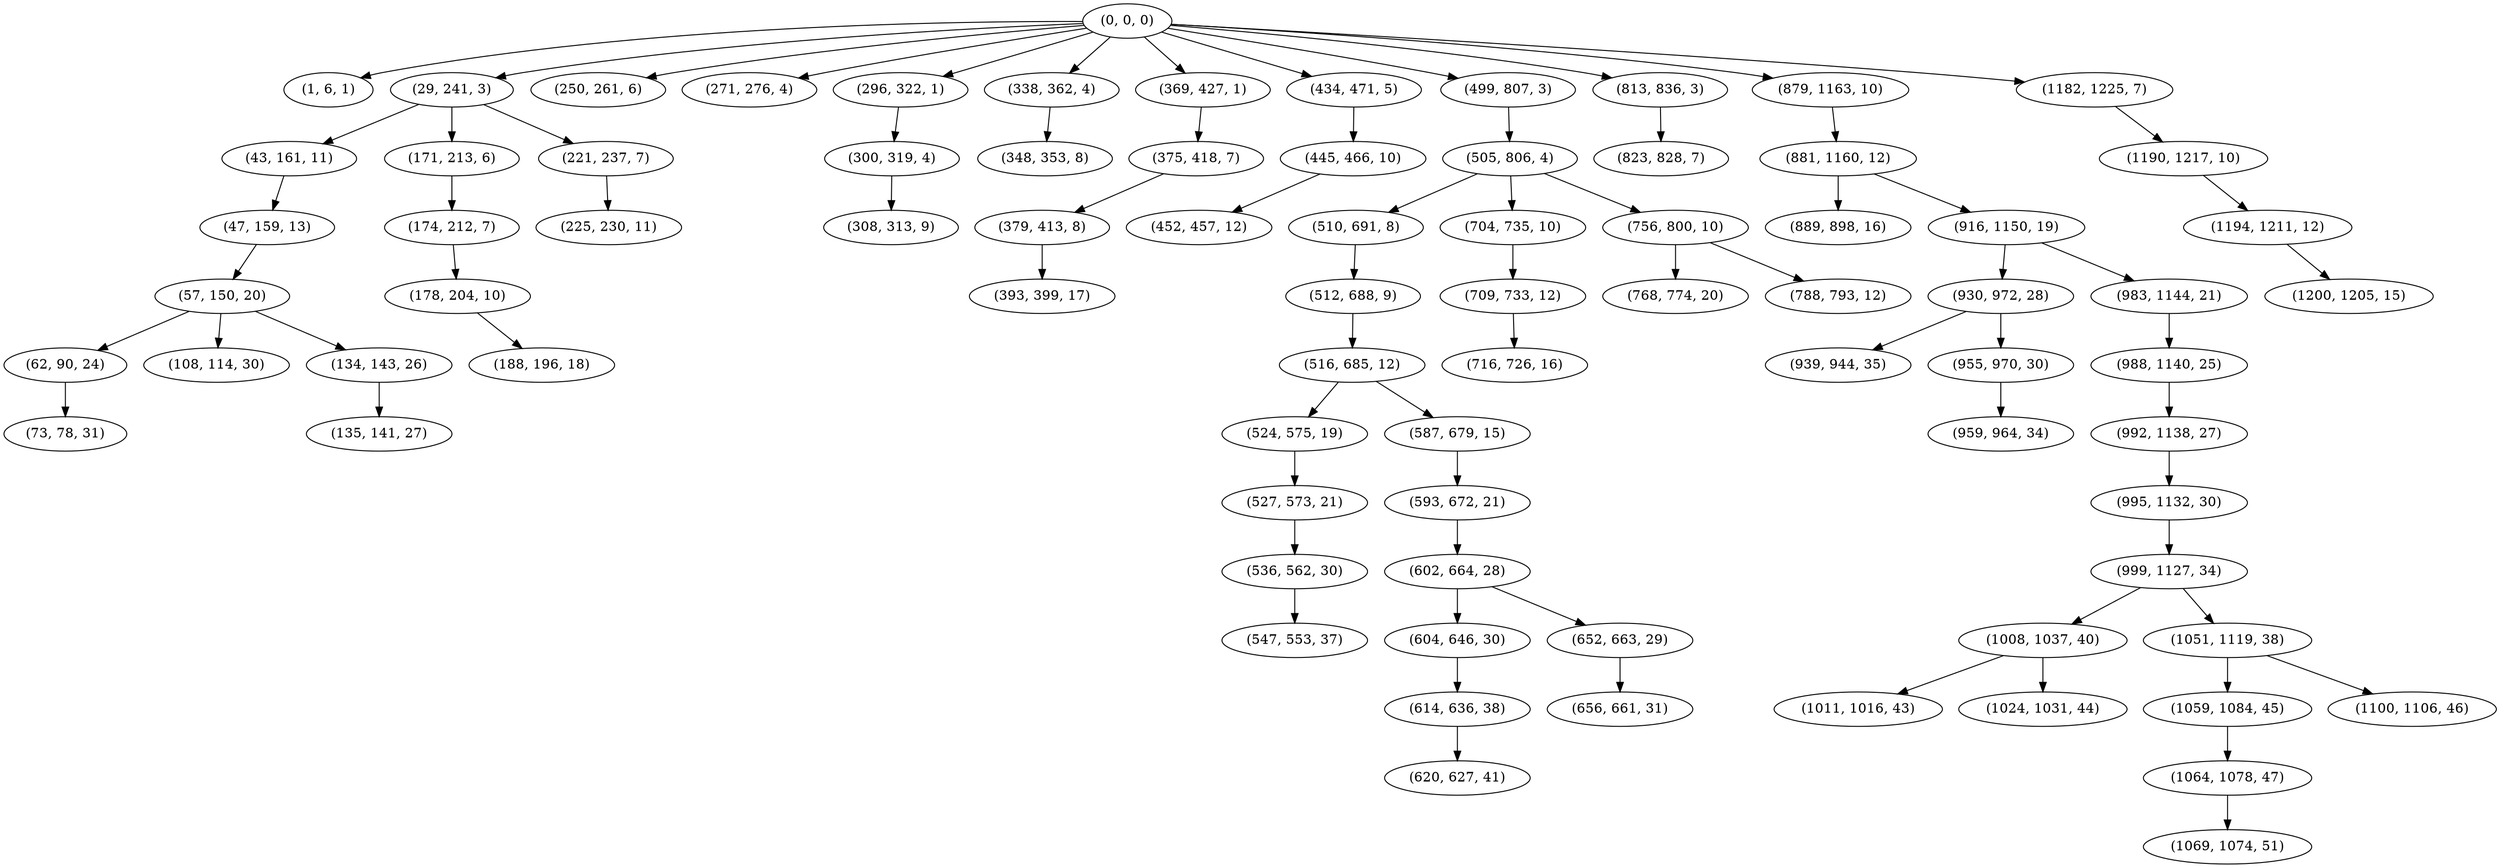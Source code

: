 digraph tree {
    "(0, 0, 0)";
    "(1, 6, 1)";
    "(29, 241, 3)";
    "(43, 161, 11)";
    "(47, 159, 13)";
    "(57, 150, 20)";
    "(62, 90, 24)";
    "(73, 78, 31)";
    "(108, 114, 30)";
    "(134, 143, 26)";
    "(135, 141, 27)";
    "(171, 213, 6)";
    "(174, 212, 7)";
    "(178, 204, 10)";
    "(188, 196, 18)";
    "(221, 237, 7)";
    "(225, 230, 11)";
    "(250, 261, 6)";
    "(271, 276, 4)";
    "(296, 322, 1)";
    "(300, 319, 4)";
    "(308, 313, 9)";
    "(338, 362, 4)";
    "(348, 353, 8)";
    "(369, 427, 1)";
    "(375, 418, 7)";
    "(379, 413, 8)";
    "(393, 399, 17)";
    "(434, 471, 5)";
    "(445, 466, 10)";
    "(452, 457, 12)";
    "(499, 807, 3)";
    "(505, 806, 4)";
    "(510, 691, 8)";
    "(512, 688, 9)";
    "(516, 685, 12)";
    "(524, 575, 19)";
    "(527, 573, 21)";
    "(536, 562, 30)";
    "(547, 553, 37)";
    "(587, 679, 15)";
    "(593, 672, 21)";
    "(602, 664, 28)";
    "(604, 646, 30)";
    "(614, 636, 38)";
    "(620, 627, 41)";
    "(652, 663, 29)";
    "(656, 661, 31)";
    "(704, 735, 10)";
    "(709, 733, 12)";
    "(716, 726, 16)";
    "(756, 800, 10)";
    "(768, 774, 20)";
    "(788, 793, 12)";
    "(813, 836, 3)";
    "(823, 828, 7)";
    "(879, 1163, 10)";
    "(881, 1160, 12)";
    "(889, 898, 16)";
    "(916, 1150, 19)";
    "(930, 972, 28)";
    "(939, 944, 35)";
    "(955, 970, 30)";
    "(959, 964, 34)";
    "(983, 1144, 21)";
    "(988, 1140, 25)";
    "(992, 1138, 27)";
    "(995, 1132, 30)";
    "(999, 1127, 34)";
    "(1008, 1037, 40)";
    "(1011, 1016, 43)";
    "(1024, 1031, 44)";
    "(1051, 1119, 38)";
    "(1059, 1084, 45)";
    "(1064, 1078, 47)";
    "(1069, 1074, 51)";
    "(1100, 1106, 46)";
    "(1182, 1225, 7)";
    "(1190, 1217, 10)";
    "(1194, 1211, 12)";
    "(1200, 1205, 15)";
    "(0, 0, 0)" -> "(1, 6, 1)";
    "(0, 0, 0)" -> "(29, 241, 3)";
    "(0, 0, 0)" -> "(250, 261, 6)";
    "(0, 0, 0)" -> "(271, 276, 4)";
    "(0, 0, 0)" -> "(296, 322, 1)";
    "(0, 0, 0)" -> "(338, 362, 4)";
    "(0, 0, 0)" -> "(369, 427, 1)";
    "(0, 0, 0)" -> "(434, 471, 5)";
    "(0, 0, 0)" -> "(499, 807, 3)";
    "(0, 0, 0)" -> "(813, 836, 3)";
    "(0, 0, 0)" -> "(879, 1163, 10)";
    "(0, 0, 0)" -> "(1182, 1225, 7)";
    "(29, 241, 3)" -> "(43, 161, 11)";
    "(29, 241, 3)" -> "(171, 213, 6)";
    "(29, 241, 3)" -> "(221, 237, 7)";
    "(43, 161, 11)" -> "(47, 159, 13)";
    "(47, 159, 13)" -> "(57, 150, 20)";
    "(57, 150, 20)" -> "(62, 90, 24)";
    "(57, 150, 20)" -> "(108, 114, 30)";
    "(57, 150, 20)" -> "(134, 143, 26)";
    "(62, 90, 24)" -> "(73, 78, 31)";
    "(134, 143, 26)" -> "(135, 141, 27)";
    "(171, 213, 6)" -> "(174, 212, 7)";
    "(174, 212, 7)" -> "(178, 204, 10)";
    "(178, 204, 10)" -> "(188, 196, 18)";
    "(221, 237, 7)" -> "(225, 230, 11)";
    "(296, 322, 1)" -> "(300, 319, 4)";
    "(300, 319, 4)" -> "(308, 313, 9)";
    "(338, 362, 4)" -> "(348, 353, 8)";
    "(369, 427, 1)" -> "(375, 418, 7)";
    "(375, 418, 7)" -> "(379, 413, 8)";
    "(379, 413, 8)" -> "(393, 399, 17)";
    "(434, 471, 5)" -> "(445, 466, 10)";
    "(445, 466, 10)" -> "(452, 457, 12)";
    "(499, 807, 3)" -> "(505, 806, 4)";
    "(505, 806, 4)" -> "(510, 691, 8)";
    "(505, 806, 4)" -> "(704, 735, 10)";
    "(505, 806, 4)" -> "(756, 800, 10)";
    "(510, 691, 8)" -> "(512, 688, 9)";
    "(512, 688, 9)" -> "(516, 685, 12)";
    "(516, 685, 12)" -> "(524, 575, 19)";
    "(516, 685, 12)" -> "(587, 679, 15)";
    "(524, 575, 19)" -> "(527, 573, 21)";
    "(527, 573, 21)" -> "(536, 562, 30)";
    "(536, 562, 30)" -> "(547, 553, 37)";
    "(587, 679, 15)" -> "(593, 672, 21)";
    "(593, 672, 21)" -> "(602, 664, 28)";
    "(602, 664, 28)" -> "(604, 646, 30)";
    "(602, 664, 28)" -> "(652, 663, 29)";
    "(604, 646, 30)" -> "(614, 636, 38)";
    "(614, 636, 38)" -> "(620, 627, 41)";
    "(652, 663, 29)" -> "(656, 661, 31)";
    "(704, 735, 10)" -> "(709, 733, 12)";
    "(709, 733, 12)" -> "(716, 726, 16)";
    "(756, 800, 10)" -> "(768, 774, 20)";
    "(756, 800, 10)" -> "(788, 793, 12)";
    "(813, 836, 3)" -> "(823, 828, 7)";
    "(879, 1163, 10)" -> "(881, 1160, 12)";
    "(881, 1160, 12)" -> "(889, 898, 16)";
    "(881, 1160, 12)" -> "(916, 1150, 19)";
    "(916, 1150, 19)" -> "(930, 972, 28)";
    "(916, 1150, 19)" -> "(983, 1144, 21)";
    "(930, 972, 28)" -> "(939, 944, 35)";
    "(930, 972, 28)" -> "(955, 970, 30)";
    "(955, 970, 30)" -> "(959, 964, 34)";
    "(983, 1144, 21)" -> "(988, 1140, 25)";
    "(988, 1140, 25)" -> "(992, 1138, 27)";
    "(992, 1138, 27)" -> "(995, 1132, 30)";
    "(995, 1132, 30)" -> "(999, 1127, 34)";
    "(999, 1127, 34)" -> "(1008, 1037, 40)";
    "(999, 1127, 34)" -> "(1051, 1119, 38)";
    "(1008, 1037, 40)" -> "(1011, 1016, 43)";
    "(1008, 1037, 40)" -> "(1024, 1031, 44)";
    "(1051, 1119, 38)" -> "(1059, 1084, 45)";
    "(1051, 1119, 38)" -> "(1100, 1106, 46)";
    "(1059, 1084, 45)" -> "(1064, 1078, 47)";
    "(1064, 1078, 47)" -> "(1069, 1074, 51)";
    "(1182, 1225, 7)" -> "(1190, 1217, 10)";
    "(1190, 1217, 10)" -> "(1194, 1211, 12)";
    "(1194, 1211, 12)" -> "(1200, 1205, 15)";
}

